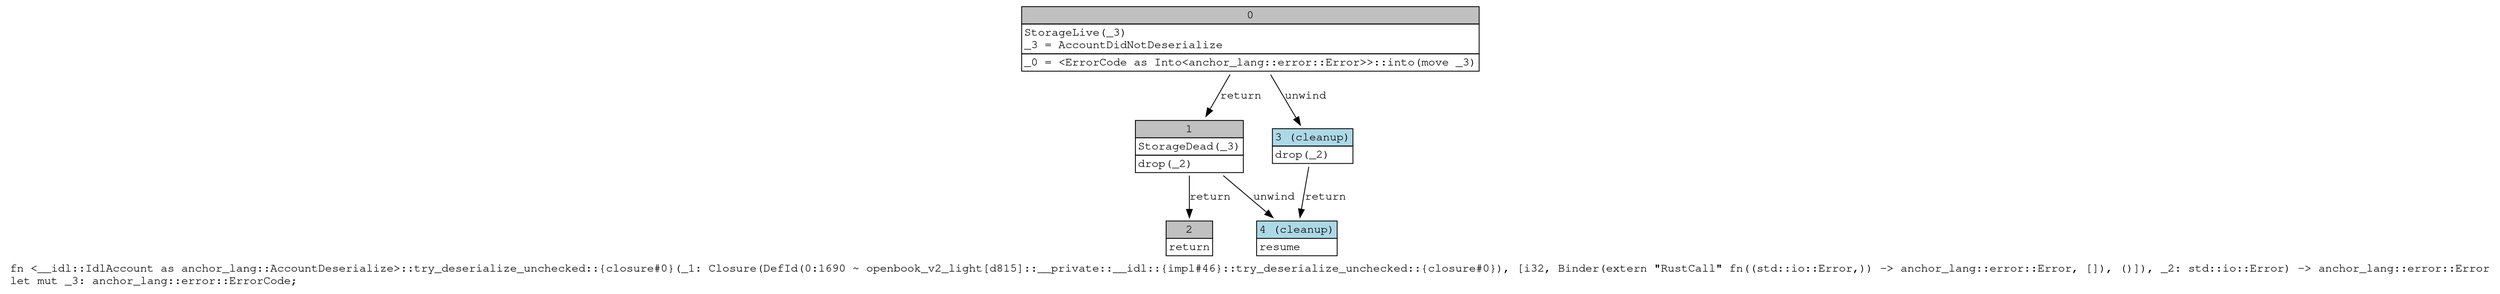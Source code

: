digraph Mir_0_1690 {
    graph [fontname="Courier, monospace"];
    node [fontname="Courier, monospace"];
    edge [fontname="Courier, monospace"];
    label=<fn &lt;__idl::IdlAccount as anchor_lang::AccountDeserialize&gt;::try_deserialize_unchecked::{closure#0}(_1: Closure(DefId(0:1690 ~ openbook_v2_light[d815]::__private::__idl::{impl#46}::try_deserialize_unchecked::{closure#0}), [i32, Binder(extern &quot;RustCall&quot; fn((std::io::Error,)) -&gt; anchor_lang::error::Error, []), ()]), _2: std::io::Error) -&gt; anchor_lang::error::Error<br align="left"/>let mut _3: anchor_lang::error::ErrorCode;<br align="left"/>>;
    bb0__0_1690 [shape="none", label=<<table border="0" cellborder="1" cellspacing="0"><tr><td bgcolor="gray" align="center" colspan="1">0</td></tr><tr><td align="left" balign="left">StorageLive(_3)<br/>_3 = AccountDidNotDeserialize<br/></td></tr><tr><td align="left">_0 = &lt;ErrorCode as Into&lt;anchor_lang::error::Error&gt;&gt;::into(move _3)</td></tr></table>>];
    bb1__0_1690 [shape="none", label=<<table border="0" cellborder="1" cellspacing="0"><tr><td bgcolor="gray" align="center" colspan="1">1</td></tr><tr><td align="left" balign="left">StorageDead(_3)<br/></td></tr><tr><td align="left">drop(_2)</td></tr></table>>];
    bb2__0_1690 [shape="none", label=<<table border="0" cellborder="1" cellspacing="0"><tr><td bgcolor="gray" align="center" colspan="1">2</td></tr><tr><td align="left">return</td></tr></table>>];
    bb3__0_1690 [shape="none", label=<<table border="0" cellborder="1" cellspacing="0"><tr><td bgcolor="lightblue" align="center" colspan="1">3 (cleanup)</td></tr><tr><td align="left">drop(_2)</td></tr></table>>];
    bb4__0_1690 [shape="none", label=<<table border="0" cellborder="1" cellspacing="0"><tr><td bgcolor="lightblue" align="center" colspan="1">4 (cleanup)</td></tr><tr><td align="left">resume</td></tr></table>>];
    bb0__0_1690 -> bb1__0_1690 [label="return"];
    bb0__0_1690 -> bb3__0_1690 [label="unwind"];
    bb1__0_1690 -> bb2__0_1690 [label="return"];
    bb1__0_1690 -> bb4__0_1690 [label="unwind"];
    bb3__0_1690 -> bb4__0_1690 [label="return"];
}

